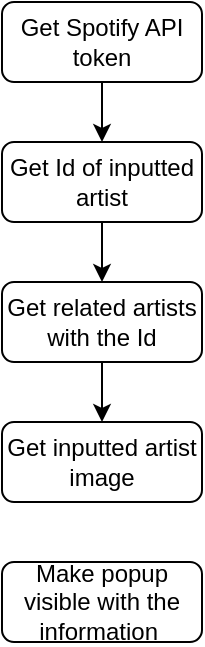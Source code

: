<mxfile version="21.3.5" type="device">
  <diagram name="Side-1" id="EJoPcf7ftIrvC934UOr5">
    <mxGraphModel dx="954" dy="616" grid="1" gridSize="10" guides="1" tooltips="1" connect="1" arrows="1" fold="1" page="1" pageScale="1" pageWidth="827" pageHeight="1169" math="0" shadow="0">
      <root>
        <mxCell id="0" />
        <mxCell id="1" parent="0" />
        <mxCell id="vEQbWxnbrjA6yCLzMzVi-5" style="edgeStyle=orthogonalEdgeStyle;rounded=0;orthogonalLoop=1;jettySize=auto;html=1;entryX=0.5;entryY=0;entryDx=0;entryDy=0;" edge="1" parent="1" source="vEQbWxnbrjA6yCLzMzVi-1" target="vEQbWxnbrjA6yCLzMzVi-2">
          <mxGeometry relative="1" as="geometry" />
        </mxCell>
        <mxCell id="vEQbWxnbrjA6yCLzMzVi-1" value="Get Spotify API token" style="rounded=1;whiteSpace=wrap;html=1;" vertex="1" parent="1">
          <mxGeometry x="364" y="30" width="100" height="40" as="geometry" />
        </mxCell>
        <mxCell id="vEQbWxnbrjA6yCLzMzVi-6" style="edgeStyle=orthogonalEdgeStyle;rounded=0;orthogonalLoop=1;jettySize=auto;html=1;entryX=0.5;entryY=0;entryDx=0;entryDy=0;" edge="1" parent="1" source="vEQbWxnbrjA6yCLzMzVi-2" target="vEQbWxnbrjA6yCLzMzVi-3">
          <mxGeometry relative="1" as="geometry" />
        </mxCell>
        <mxCell id="vEQbWxnbrjA6yCLzMzVi-2" value="Get Id of inputted artist" style="rounded=1;whiteSpace=wrap;html=1;" vertex="1" parent="1">
          <mxGeometry x="364" y="100" width="100" height="40" as="geometry" />
        </mxCell>
        <mxCell id="vEQbWxnbrjA6yCLzMzVi-7" style="edgeStyle=orthogonalEdgeStyle;rounded=0;orthogonalLoop=1;jettySize=auto;html=1;entryX=0.5;entryY=0;entryDx=0;entryDy=0;" edge="1" parent="1" source="vEQbWxnbrjA6yCLzMzVi-3" target="vEQbWxnbrjA6yCLzMzVi-4">
          <mxGeometry relative="1" as="geometry" />
        </mxCell>
        <mxCell id="vEQbWxnbrjA6yCLzMzVi-3" value="Get related artists with the Id" style="rounded=1;whiteSpace=wrap;html=1;" vertex="1" parent="1">
          <mxGeometry x="364" y="170" width="100" height="40" as="geometry" />
        </mxCell>
        <mxCell id="vEQbWxnbrjA6yCLzMzVi-4" value="Get inputted artist image" style="rounded=1;whiteSpace=wrap;html=1;" vertex="1" parent="1">
          <mxGeometry x="364" y="240" width="100" height="40" as="geometry" />
        </mxCell>
        <mxCell id="vEQbWxnbrjA6yCLzMzVi-8" value="Make popup visible with the information&amp;nbsp;" style="rounded=1;whiteSpace=wrap;html=1;" vertex="1" parent="1">
          <mxGeometry x="364" y="310" width="100" height="40" as="geometry" />
        </mxCell>
      </root>
    </mxGraphModel>
  </diagram>
</mxfile>
